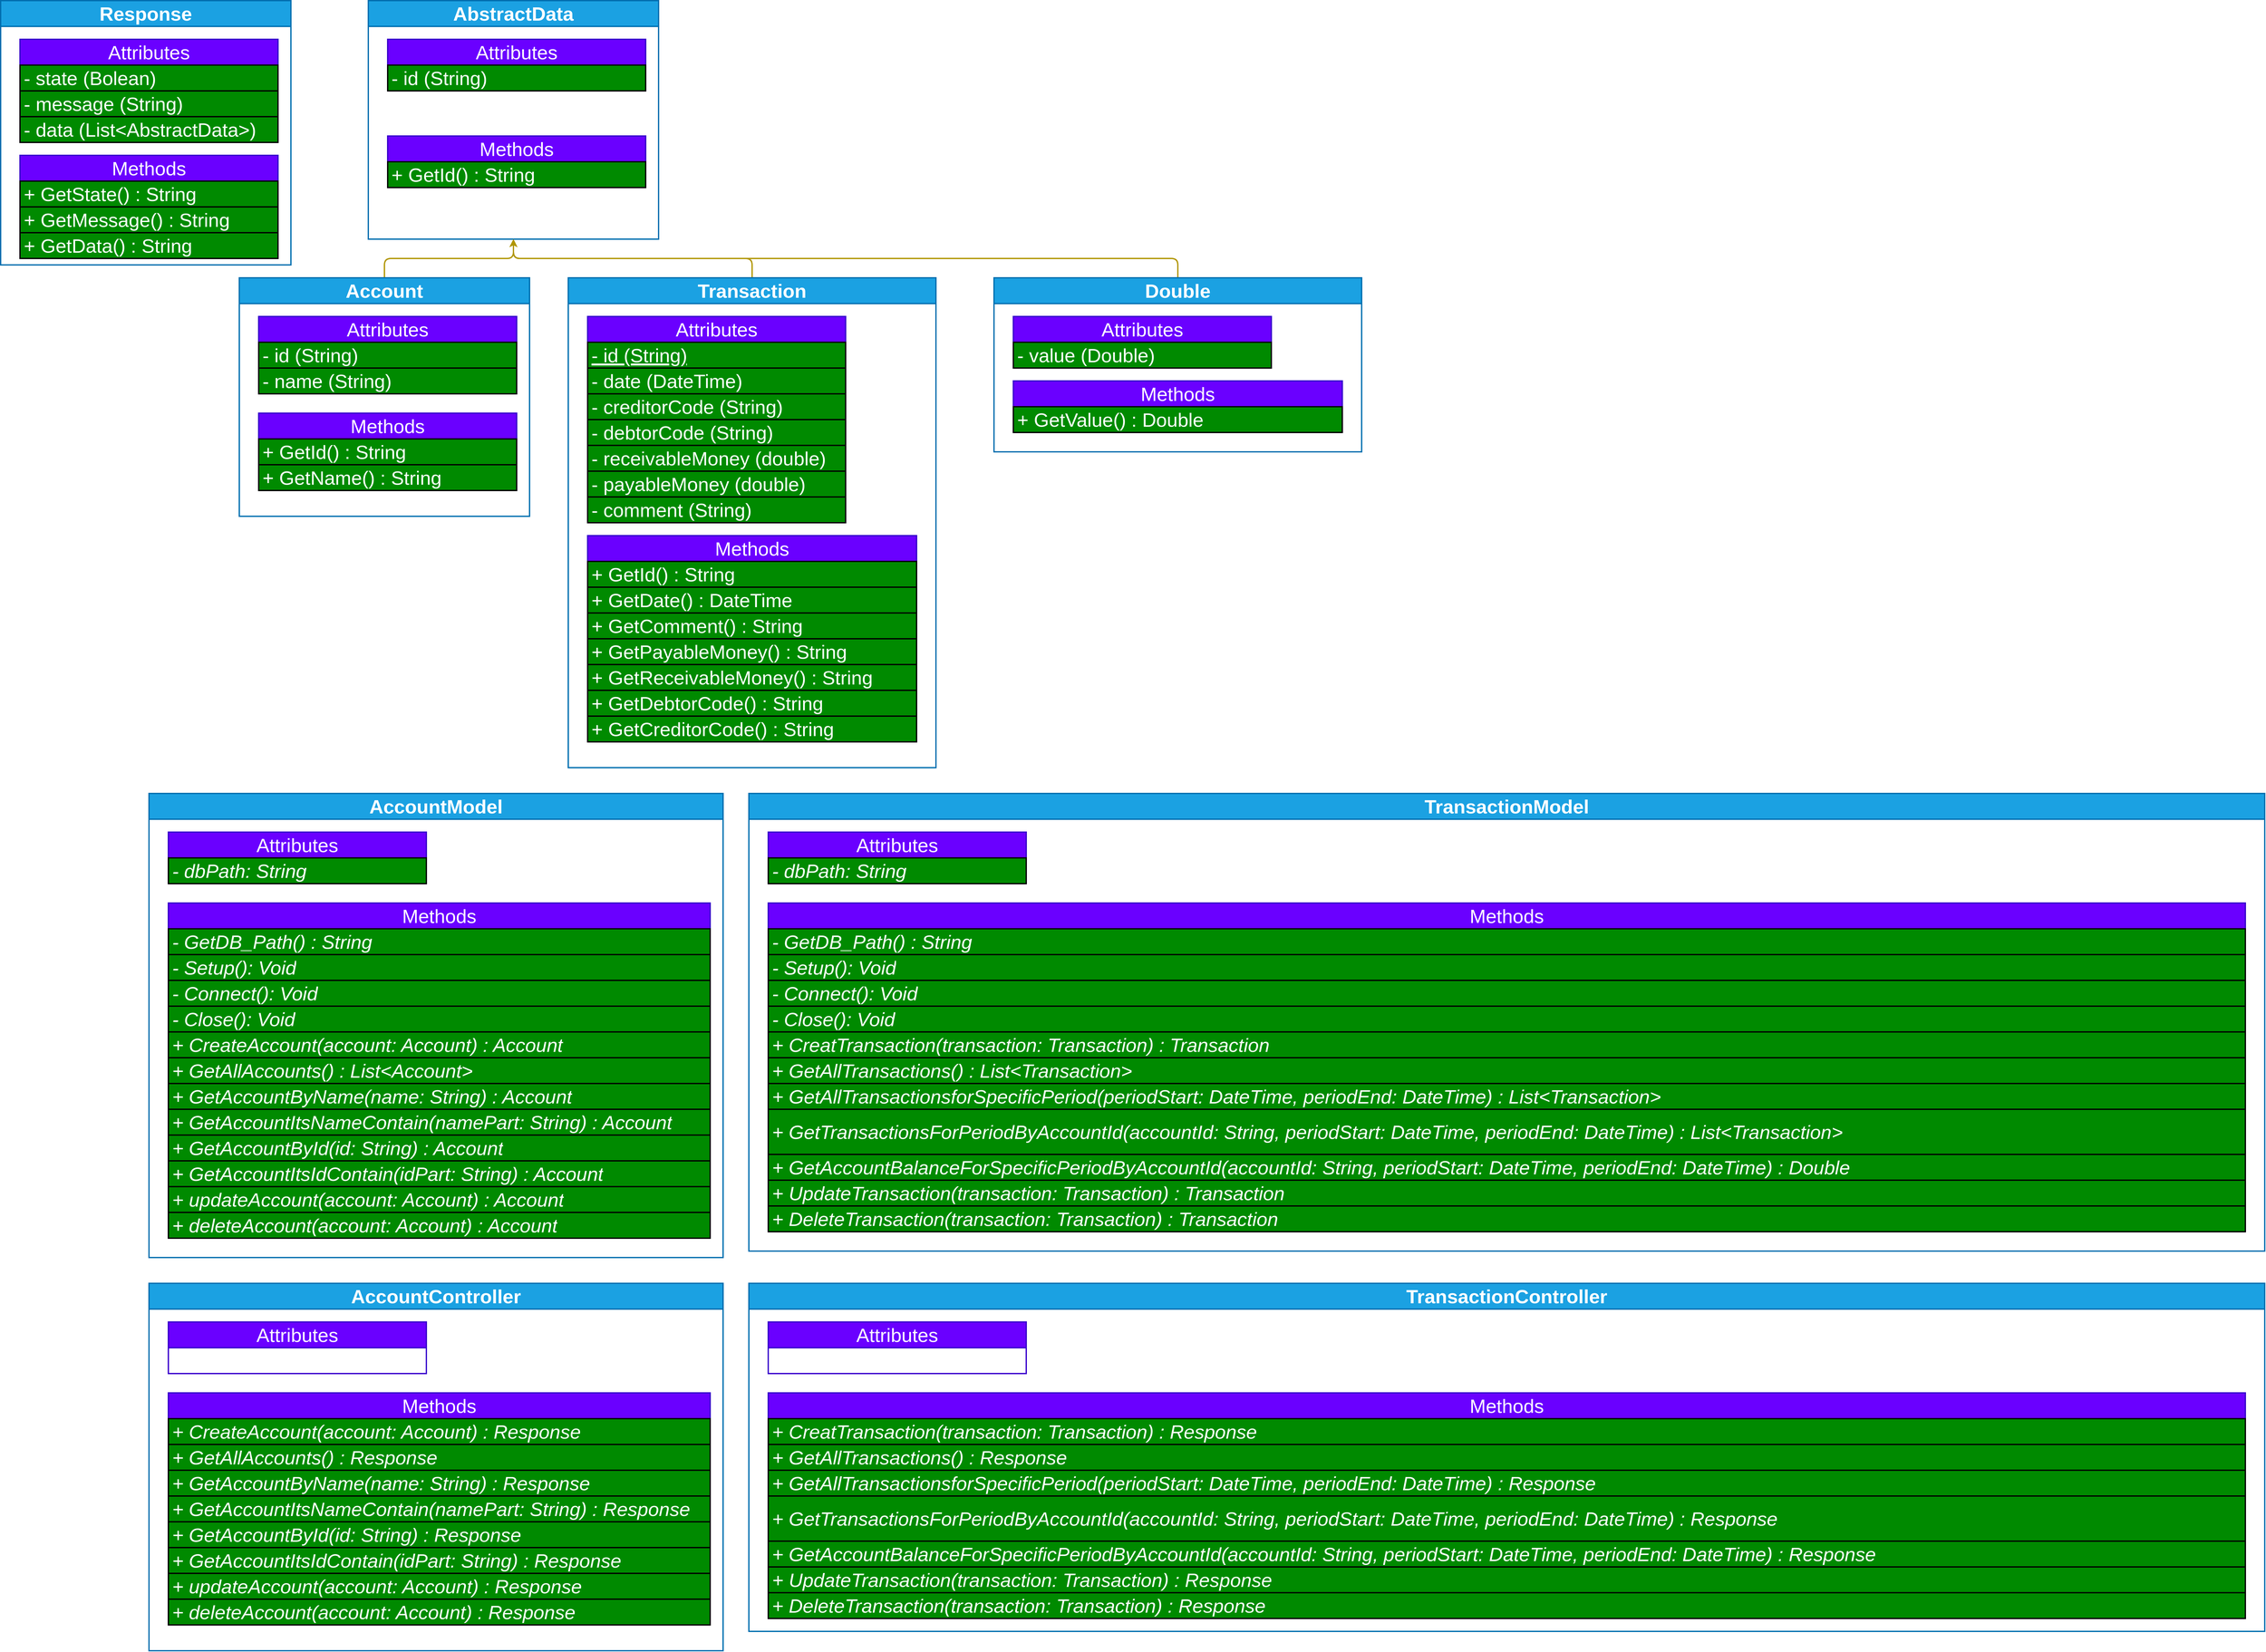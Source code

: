 <mxfile>
    <diagram id="0YPckh_fZ9jL5sSJZ0c2" name="Page-1">
        <mxGraphModel dx="1470" dy="4004" grid="1" gridSize="10" guides="1" tooltips="1" connect="1" arrows="1" fold="1" page="0" pageScale="1" pageWidth="850" pageHeight="1100" background="#ffffff" math="0" shadow="0">
            <root>
                <mxCell id="0"/>
                <mxCell id="1" parent="0"/>
                <mxCell id="267" style="edgeStyle=orthogonalEdgeStyle;html=1;entryX=0.5;entryY=1;entryDx=0;entryDy=0;strokeWidth=2;fillColor=#e3c800;strokeColor=#B09500;" edge="1" parent="1" source="137" target="260">
                    <mxGeometry relative="1" as="geometry"/>
                </mxCell>
                <mxCell id="137" value="Account" style="swimlane;whiteSpace=wrap;html=1;fontSize=30;fillColor=#1ba1e2;fontColor=#ffffff;strokeColor=#006EAF;startSize=40;strokeWidth=2;" parent="1" vertex="1">
                    <mxGeometry x="140" y="-2570" width="450" height="370" as="geometry"/>
                </mxCell>
                <mxCell id="138" value="Attributes" style="swimlane;fontStyle=0;childLayout=stackLayout;horizontal=1;startSize=40;horizontalStack=0;resizeParent=1;resizeParentMax=0;resizeLast=0;collapsible=1;marginBottom=0;whiteSpace=wrap;html=1;fontSize=30;fillColor=#6a00ff;fontColor=#ffffff;strokeColor=#3700CC;strokeWidth=2;" parent="137" vertex="1">
                    <mxGeometry x="30" y="60" width="400" height="120" as="geometry"/>
                </mxCell>
                <mxCell id="139" value="- id (String)" style="text;strokeColor=#000000;fillColor=#008a00;align=left;verticalAlign=middle;spacingLeft=4;spacingRight=4;overflow=hidden;points=[[0,0.5],[1,0.5]];portConstraint=eastwest;rotatable=0;whiteSpace=wrap;html=1;fontSize=30;fontColor=#ffffff;strokeWidth=2;" parent="138" vertex="1">
                    <mxGeometry y="40" width="400" height="40" as="geometry"/>
                </mxCell>
                <mxCell id="140" value="- name (String)" style="text;strokeColor=#000000;fillColor=#008a00;align=left;verticalAlign=middle;spacingLeft=4;spacingRight=4;overflow=hidden;points=[[0,0.5],[1,0.5]];portConstraint=eastwest;rotatable=0;whiteSpace=wrap;html=1;fontSize=30;fontColor=#ffffff;strokeWidth=2;" parent="138" vertex="1">
                    <mxGeometry y="80" width="400" height="40" as="geometry"/>
                </mxCell>
                <mxCell id="164" value="Methods" style="swimlane;fontStyle=0;childLayout=stackLayout;horizontal=1;startSize=40;horizontalStack=0;resizeParent=1;resizeParentMax=0;resizeLast=0;collapsible=1;marginBottom=0;whiteSpace=wrap;html=1;fontSize=30;fillColor=#6a00ff;fontColor=#ffffff;strokeColor=#3700CC;strokeWidth=2;" vertex="1" parent="137">
                    <mxGeometry x="30" y="210" width="400" height="120" as="geometry"/>
                </mxCell>
                <mxCell id="165" value="+ GetId() : String" style="text;strokeColor=#000000;fillColor=#008a00;align=left;verticalAlign=middle;spacingLeft=4;spacingRight=4;overflow=hidden;points=[[0,0.5],[1,0.5]];portConstraint=eastwest;rotatable=0;whiteSpace=wrap;html=1;fontSize=30;fontColor=#ffffff;strokeWidth=2;" vertex="1" parent="164">
                    <mxGeometry y="40" width="400" height="40" as="geometry"/>
                </mxCell>
                <mxCell id="166" value="+ GetName() : String" style="text;strokeColor=#000000;fillColor=#008a00;align=left;verticalAlign=middle;spacingLeft=4;spacingRight=4;overflow=hidden;points=[[0,0.5],[1,0.5]];portConstraint=eastwest;rotatable=0;whiteSpace=wrap;html=1;fontSize=30;fontColor=#ffffff;strokeWidth=2;" vertex="1" parent="164">
                    <mxGeometry y="80" width="400" height="40" as="geometry"/>
                </mxCell>
                <mxCell id="168" value="AccountModel" style="swimlane;whiteSpace=wrap;html=1;fontSize=30;fillColor=#1ba1e2;fontColor=#ffffff;strokeColor=#006EAF;startSize=40;strokeWidth=2;" vertex="1" parent="1">
                    <mxGeometry y="-1770" width="890" height="720" as="geometry"/>
                </mxCell>
                <mxCell id="169" value="Attributes" style="swimlane;fontStyle=0;childLayout=stackLayout;horizontal=1;startSize=40;horizontalStack=0;resizeParent=1;resizeParentMax=0;resizeLast=0;collapsible=1;marginBottom=0;whiteSpace=wrap;html=1;fontSize=30;fillColor=#6a00ff;fontColor=#ffffff;strokeColor=#3700CC;strokeWidth=2;" vertex="1" parent="168">
                    <mxGeometry x="30" y="60" width="400" height="80" as="geometry"/>
                </mxCell>
                <mxCell id="171" value="&lt;i&gt;- dbPath: String&lt;/i&gt;" style="text;strokeColor=#000000;fillColor=#008a00;align=left;verticalAlign=middle;spacingLeft=4;spacingRight=4;overflow=hidden;points=[[0,0.5],[1,0.5]];portConstraint=eastwest;rotatable=0;whiteSpace=wrap;html=1;fontSize=30;fontColor=#ffffff;strokeWidth=2;" vertex="1" parent="169">
                    <mxGeometry y="40" width="400" height="40" as="geometry"/>
                </mxCell>
                <mxCell id="172" value="Methods" style="swimlane;fontStyle=0;childLayout=stackLayout;horizontal=1;startSize=40;horizontalStack=0;resizeParent=1;resizeParentMax=0;resizeLast=0;collapsible=1;marginBottom=0;whiteSpace=wrap;html=1;fontSize=30;fillColor=#6a00ff;fontColor=#ffffff;strokeColor=#3700CC;strokeWidth=2;" vertex="1" parent="168">
                    <mxGeometry x="30" y="170" width="840" height="520" as="geometry"/>
                </mxCell>
                <mxCell id="174" value="&lt;i&gt;- GetDB_Path() : String&lt;/i&gt;" style="text;strokeColor=#000000;fillColor=#008a00;align=left;verticalAlign=middle;spacingLeft=4;spacingRight=4;overflow=hidden;points=[[0,0.5],[1,0.5]];portConstraint=eastwest;rotatable=0;whiteSpace=wrap;html=1;fontSize=30;fontColor=#ffffff;strokeWidth=2;" vertex="1" parent="172">
                    <mxGeometry y="40" width="840" height="40" as="geometry"/>
                </mxCell>
                <mxCell id="173" value="&lt;i&gt;- Setup(): Void&lt;/i&gt;" style="text;strokeColor=#000000;fillColor=#008a00;align=left;verticalAlign=middle;spacingLeft=4;spacingRight=4;overflow=hidden;points=[[0,0.5],[1,0.5]];portConstraint=eastwest;rotatable=0;whiteSpace=wrap;html=1;fontSize=30;fontColor=#ffffff;strokeWidth=2;" vertex="1" parent="172">
                    <mxGeometry y="80" width="840" height="40" as="geometry"/>
                </mxCell>
                <mxCell id="176" value="&lt;i&gt;- Connect(): Void&lt;/i&gt;" style="text;strokeColor=#000000;fillColor=#008a00;align=left;verticalAlign=middle;spacingLeft=4;spacingRight=4;overflow=hidden;points=[[0,0.5],[1,0.5]];portConstraint=eastwest;rotatable=0;whiteSpace=wrap;html=1;fontSize=30;fontColor=#ffffff;strokeWidth=2;" vertex="1" parent="172">
                    <mxGeometry y="120" width="840" height="40" as="geometry"/>
                </mxCell>
                <mxCell id="177" value="&lt;i&gt;- Close(): Void&lt;/i&gt;" style="text;strokeColor=#000000;fillColor=#008a00;align=left;verticalAlign=middle;spacingLeft=4;spacingRight=4;overflow=hidden;points=[[0,0.5],[1,0.5]];portConstraint=eastwest;rotatable=0;whiteSpace=wrap;html=1;fontSize=30;fontColor=#ffffff;strokeWidth=2;" vertex="1" parent="172">
                    <mxGeometry y="160" width="840" height="40" as="geometry"/>
                </mxCell>
                <mxCell id="178" value="&lt;i&gt;+ CreateAccount(account: Account) : Account&lt;/i&gt;" style="text;strokeColor=#000000;fillColor=#008a00;align=left;verticalAlign=middle;spacingLeft=4;spacingRight=4;overflow=hidden;points=[[0,0.5],[1,0.5]];portConstraint=eastwest;rotatable=0;whiteSpace=wrap;html=1;fontSize=30;fontColor=#ffffff;strokeWidth=2;" vertex="1" parent="172">
                    <mxGeometry y="200" width="840" height="40" as="geometry"/>
                </mxCell>
                <mxCell id="215" value="&lt;i&gt;+ GetAllAccounts() : List&amp;lt;Account&amp;gt;&lt;/i&gt;" style="text;strokeColor=#000000;fillColor=#008a00;align=left;verticalAlign=middle;spacingLeft=4;spacingRight=4;overflow=hidden;points=[[0,0.5],[1,0.5]];portConstraint=eastwest;rotatable=0;whiteSpace=wrap;html=1;fontSize=30;fontColor=#ffffff;strokeWidth=2;" vertex="1" parent="172">
                    <mxGeometry y="240" width="840" height="40" as="geometry"/>
                </mxCell>
                <mxCell id="179" value="&lt;i&gt;+ GetAccountByName(name: String) : Account&lt;/i&gt;" style="text;strokeColor=#000000;fillColor=#008a00;align=left;verticalAlign=middle;spacingLeft=4;spacingRight=4;overflow=hidden;points=[[0,0.5],[1,0.5]];portConstraint=eastwest;rotatable=0;whiteSpace=wrap;html=1;fontSize=30;fontColor=#ffffff;strokeWidth=2;" vertex="1" parent="172">
                    <mxGeometry y="280" width="840" height="40" as="geometry"/>
                </mxCell>
                <mxCell id="219" value="&lt;i&gt;+ GetAccountItsNameContain(namePart: String) : Account&lt;/i&gt;" style="text;strokeColor=#000000;fillColor=#008a00;align=left;verticalAlign=middle;spacingLeft=4;spacingRight=4;overflow=hidden;points=[[0,0.5],[1,0.5]];portConstraint=eastwest;rotatable=0;whiteSpace=wrap;html=1;fontSize=30;fontColor=#ffffff;strokeWidth=2;" vertex="1" parent="172">
                    <mxGeometry y="320" width="840" height="40" as="geometry"/>
                </mxCell>
                <mxCell id="180" value="&lt;i&gt;+ GetAccountById(id: String) : Account&lt;/i&gt;" style="text;strokeColor=#000000;fillColor=#008a00;align=left;verticalAlign=middle;spacingLeft=4;spacingRight=4;overflow=hidden;points=[[0,0.5],[1,0.5]];portConstraint=eastwest;rotatable=0;whiteSpace=wrap;html=1;fontSize=30;fontColor=#ffffff;strokeWidth=2;" vertex="1" parent="172">
                    <mxGeometry y="360" width="840" height="40" as="geometry"/>
                </mxCell>
                <mxCell id="218" value="&lt;i&gt;+ GetAccountItsIdContain(idPart: String) : Account&lt;/i&gt;" style="text;strokeColor=#000000;fillColor=#008a00;align=left;verticalAlign=middle;spacingLeft=4;spacingRight=4;overflow=hidden;points=[[0,0.5],[1,0.5]];portConstraint=eastwest;rotatable=0;whiteSpace=wrap;html=1;fontSize=30;fontColor=#ffffff;strokeWidth=2;" vertex="1" parent="172">
                    <mxGeometry y="400" width="840" height="40" as="geometry"/>
                </mxCell>
                <mxCell id="181" value="&lt;i&gt;+ updateAccount(account: Account) : Account&lt;/i&gt;" style="text;strokeColor=#000000;fillColor=#008a00;align=left;verticalAlign=middle;spacingLeft=4;spacingRight=4;overflow=hidden;points=[[0,0.5],[1,0.5]];portConstraint=eastwest;rotatable=0;whiteSpace=wrap;html=1;fontSize=30;fontColor=#ffffff;strokeWidth=2;" vertex="1" parent="172">
                    <mxGeometry y="440" width="840" height="40" as="geometry"/>
                </mxCell>
                <mxCell id="182" value="&lt;i&gt;+ deleteAccount(account: Account) : Account&lt;/i&gt;" style="text;strokeColor=#000000;fillColor=#008a00;align=left;verticalAlign=middle;spacingLeft=4;spacingRight=4;overflow=hidden;points=[[0,0.5],[1,0.5]];portConstraint=eastwest;rotatable=0;whiteSpace=wrap;html=1;fontSize=30;fontColor=#ffffff;strokeWidth=2;" vertex="1" parent="172">
                    <mxGeometry y="480" width="840" height="40" as="geometry"/>
                </mxCell>
                <mxCell id="183" value="TransactionModel" style="swimlane;whiteSpace=wrap;html=1;fontSize=30;fillColor=#1ba1e2;fontColor=#ffffff;strokeColor=#006EAF;startSize=40;strokeWidth=2;" vertex="1" parent="1">
                    <mxGeometry x="930" y="-1770" width="2350" height="710" as="geometry"/>
                </mxCell>
                <mxCell id="184" value="Attributes" style="swimlane;fontStyle=0;childLayout=stackLayout;horizontal=1;startSize=40;horizontalStack=0;resizeParent=1;resizeParentMax=0;resizeLast=0;collapsible=1;marginBottom=0;whiteSpace=wrap;html=1;fontSize=30;fillColor=#6a00ff;fontColor=#ffffff;strokeColor=#3700CC;strokeWidth=2;" vertex="1" parent="183">
                    <mxGeometry x="30" y="60" width="400" height="80" as="geometry"/>
                </mxCell>
                <mxCell id="185" value="&lt;i&gt;- dbPath: String&lt;/i&gt;" style="text;strokeColor=#000000;fillColor=#008a00;align=left;verticalAlign=middle;spacingLeft=4;spacingRight=4;overflow=hidden;points=[[0,0.5],[1,0.5]];portConstraint=eastwest;rotatable=0;whiteSpace=wrap;html=1;fontSize=30;fontColor=#ffffff;strokeWidth=2;" vertex="1" parent="184">
                    <mxGeometry y="40" width="400" height="40" as="geometry"/>
                </mxCell>
                <mxCell id="186" value="Methods" style="swimlane;fontStyle=0;childLayout=stackLayout;horizontal=1;startSize=40;horizontalStack=0;resizeParent=1;resizeParentMax=0;resizeLast=0;collapsible=1;marginBottom=0;whiteSpace=wrap;html=1;fontSize=30;fillColor=#6a00ff;fontColor=#ffffff;strokeColor=#3700CC;strokeWidth=2;" vertex="1" parent="183">
                    <mxGeometry x="30" y="170" width="2290" height="510" as="geometry"/>
                </mxCell>
                <mxCell id="187" value="&lt;i&gt;- GetDB_Path() : String&lt;/i&gt;" style="text;strokeColor=#000000;fillColor=#008a00;align=left;verticalAlign=middle;spacingLeft=4;spacingRight=4;overflow=hidden;points=[[0,0.5],[1,0.5]];portConstraint=eastwest;rotatable=0;whiteSpace=wrap;html=1;fontSize=30;fontColor=#ffffff;strokeWidth=2;" vertex="1" parent="186">
                    <mxGeometry y="40" width="2290" height="40" as="geometry"/>
                </mxCell>
                <mxCell id="188" value="&lt;i&gt;- Setup(): Void&lt;/i&gt;" style="text;strokeColor=#000000;fillColor=#008a00;align=left;verticalAlign=middle;spacingLeft=4;spacingRight=4;overflow=hidden;points=[[0,0.5],[1,0.5]];portConstraint=eastwest;rotatable=0;whiteSpace=wrap;html=1;fontSize=30;fontColor=#ffffff;strokeWidth=2;" vertex="1" parent="186">
                    <mxGeometry y="80" width="2290" height="40" as="geometry"/>
                </mxCell>
                <mxCell id="189" value="&lt;i&gt;- Connect(): Void&lt;/i&gt;" style="text;strokeColor=#000000;fillColor=#008a00;align=left;verticalAlign=middle;spacingLeft=4;spacingRight=4;overflow=hidden;points=[[0,0.5],[1,0.5]];portConstraint=eastwest;rotatable=0;whiteSpace=wrap;html=1;fontSize=30;fontColor=#ffffff;strokeWidth=2;" vertex="1" parent="186">
                    <mxGeometry y="120" width="2290" height="40" as="geometry"/>
                </mxCell>
                <mxCell id="190" value="&lt;i&gt;- Close(): Void&lt;/i&gt;" style="text;strokeColor=#000000;fillColor=#008a00;align=left;verticalAlign=middle;spacingLeft=4;spacingRight=4;overflow=hidden;points=[[0,0.5],[1,0.5]];portConstraint=eastwest;rotatable=0;whiteSpace=wrap;html=1;fontSize=30;fontColor=#ffffff;strokeWidth=2;" vertex="1" parent="186">
                    <mxGeometry y="160" width="2290" height="40" as="geometry"/>
                </mxCell>
                <mxCell id="191" value="&lt;i&gt;+ CreatTransaction(transaction: Transaction) : Transaction&lt;/i&gt;" style="text;strokeColor=#000000;fillColor=#008a00;align=left;verticalAlign=middle;spacingLeft=4;spacingRight=4;overflow=hidden;points=[[0,0.5],[1,0.5]];portConstraint=eastwest;rotatable=0;whiteSpace=wrap;html=1;fontSize=30;fontColor=#ffffff;strokeWidth=2;" vertex="1" parent="186">
                    <mxGeometry y="200" width="2290" height="40" as="geometry"/>
                </mxCell>
                <mxCell id="216" value="&lt;i&gt;+ GetAllTransactions() : List&amp;lt;Transaction&amp;gt;&lt;/i&gt;" style="text;strokeColor=#000000;fillColor=#008a00;align=left;verticalAlign=middle;spacingLeft=4;spacingRight=4;overflow=hidden;points=[[0,0.5],[1,0.5]];portConstraint=eastwest;rotatable=0;whiteSpace=wrap;html=1;fontSize=30;fontColor=#ffffff;strokeWidth=2;" vertex="1" parent="186">
                    <mxGeometry y="240" width="2290" height="40" as="geometry"/>
                </mxCell>
                <mxCell id="217" value="&lt;i&gt;+ GetAllTransactionsforSpecificPeriod(periodStart: DateTime, periodEnd: DateTime) : List&amp;lt;Transaction&amp;gt;&lt;/i&gt;" style="text;strokeColor=#000000;fillColor=#008a00;align=left;verticalAlign=middle;spacingLeft=4;spacingRight=4;overflow=hidden;points=[[0,0.5],[1,0.5]];portConstraint=eastwest;rotatable=0;whiteSpace=wrap;html=1;fontSize=30;fontColor=#ffffff;strokeWidth=2;" vertex="1" parent="186">
                    <mxGeometry y="280" width="2290" height="40" as="geometry"/>
                </mxCell>
                <mxCell id="192" value="&lt;i&gt;+ GetTransactionsForPeriodByAccountId(accountId: String, periodStart: DateTime, periodEnd: DateTime) : List&amp;lt;Transaction&amp;gt;&lt;/i&gt;" style="text;strokeColor=#000000;fillColor=#008a00;align=left;verticalAlign=middle;spacingLeft=4;spacingRight=4;overflow=hidden;points=[[0,0.5],[1,0.5]];portConstraint=eastwest;rotatable=0;whiteSpace=wrap;html=1;fontSize=30;fontColor=#ffffff;strokeWidth=2;" vertex="1" parent="186">
                    <mxGeometry y="320" width="2290" height="70" as="geometry"/>
                </mxCell>
                <mxCell id="193" value="&lt;i&gt;+ GetAccountBalanceForSpecificPeriodByAccountId(accountId: String, periodStart: DateTime, periodEnd: DateTime) : Double&lt;/i&gt;" style="text;strokeColor=#000000;fillColor=#008a00;align=left;verticalAlign=middle;spacingLeft=4;spacingRight=4;overflow=hidden;points=[[0,0.5],[1,0.5]];portConstraint=eastwest;rotatable=0;whiteSpace=wrap;html=1;fontSize=30;fontColor=#ffffff;strokeWidth=2;" vertex="1" parent="186">
                    <mxGeometry y="390" width="2290" height="40" as="geometry"/>
                </mxCell>
                <mxCell id="194" value="&lt;i&gt;+ UpdateTransaction(transaction: Transaction) : Transaction&lt;/i&gt;" style="text;strokeColor=#000000;fillColor=#008a00;align=left;verticalAlign=middle;spacingLeft=4;spacingRight=4;overflow=hidden;points=[[0,0.5],[1,0.5]];portConstraint=eastwest;rotatable=0;whiteSpace=wrap;html=1;fontSize=30;fontColor=#ffffff;strokeWidth=2;" vertex="1" parent="186">
                    <mxGeometry y="430" width="2290" height="40" as="geometry"/>
                </mxCell>
                <mxCell id="195" value="&lt;i&gt;+ DeleteTransaction(transaction: Transaction) : Transaction&lt;/i&gt;" style="text;strokeColor=#000000;fillColor=#008a00;align=left;verticalAlign=middle;spacingLeft=4;spacingRight=4;overflow=hidden;points=[[0,0.5],[1,0.5]];portConstraint=eastwest;rotatable=0;whiteSpace=wrap;html=1;fontSize=30;fontColor=#ffffff;strokeWidth=2;" vertex="1" parent="186">
                    <mxGeometry y="470" width="2290" height="40" as="geometry"/>
                </mxCell>
                <mxCell id="268" style="edgeStyle=orthogonalEdgeStyle;html=1;entryX=0.5;entryY=1;entryDx=0;entryDy=0;strokeWidth=2;fillColor=#e3c800;strokeColor=#B09500;" edge="1" parent="1" source="196" target="260">
                    <mxGeometry relative="1" as="geometry"/>
                </mxCell>
                <mxCell id="196" value="Transaction" style="swimlane;whiteSpace=wrap;html=1;fontSize=30;fillColor=#1ba1e2;fontColor=#ffffff;strokeColor=#006EAF;startSize=40;strokeWidth=2;" vertex="1" parent="1">
                    <mxGeometry x="650" y="-2570" width="570" height="760" as="geometry"/>
                </mxCell>
                <mxCell id="197" value="Attributes" style="swimlane;fontStyle=0;childLayout=stackLayout;horizontal=1;startSize=40;horizontalStack=0;resizeParent=1;resizeParentMax=0;resizeLast=0;collapsible=1;marginBottom=0;whiteSpace=wrap;html=1;fontSize=30;fillColor=#6a00ff;fontColor=#ffffff;strokeColor=#3700CC;strokeWidth=2;" vertex="1" parent="196">
                    <mxGeometry x="30" y="60" width="400" height="320" as="geometry"/>
                </mxCell>
                <mxCell id="203" value="&lt;u&gt;- id (String)&lt;/u&gt;" style="text;strokeColor=#000000;fillColor=#008a00;align=left;verticalAlign=middle;spacingLeft=4;spacingRight=4;overflow=hidden;points=[[0,0.5],[1,0.5]];portConstraint=eastwest;rotatable=0;whiteSpace=wrap;html=1;fontSize=30;fontColor=#ffffff;strokeWidth=2;" vertex="1" parent="197">
                    <mxGeometry y="40" width="400" height="40" as="geometry"/>
                </mxCell>
                <mxCell id="209" value="- date (DateTime)" style="text;strokeColor=#000000;fillColor=#008a00;align=left;verticalAlign=middle;spacingLeft=4;spacingRight=4;overflow=hidden;points=[[0,0.5],[1,0.5]];portConstraint=eastwest;rotatable=0;whiteSpace=wrap;html=1;fontSize=30;fontColor=#ffffff;strokeWidth=2;" vertex="1" parent="197">
                    <mxGeometry y="80" width="400" height="40" as="geometry"/>
                </mxCell>
                <mxCell id="204" value="- creditorCode (String)" style="text;strokeColor=#000000;fillColor=#008a00;align=left;verticalAlign=middle;spacingLeft=4;spacingRight=4;overflow=hidden;points=[[0,0.5],[1,0.5]];portConstraint=eastwest;rotatable=0;whiteSpace=wrap;html=1;fontSize=30;fontColor=#ffffff;strokeWidth=2;" vertex="1" parent="197">
                    <mxGeometry y="120" width="400" height="40" as="geometry"/>
                </mxCell>
                <mxCell id="205" value="- debtorCode (String)" style="text;strokeColor=#000000;fillColor=#008a00;align=left;verticalAlign=middle;spacingLeft=4;spacingRight=4;overflow=hidden;points=[[0,0.5],[1,0.5]];portConstraint=eastwest;rotatable=0;whiteSpace=wrap;html=1;fontSize=30;fontColor=#ffffff;strokeWidth=2;" vertex="1" parent="197">
                    <mxGeometry y="160" width="400" height="40" as="geometry"/>
                </mxCell>
                <mxCell id="206" value="- receivableMoney (double)" style="text;strokeColor=#000000;fillColor=#008a00;align=left;verticalAlign=middle;spacingLeft=4;spacingRight=4;overflow=hidden;points=[[0,0.5],[1,0.5]];portConstraint=eastwest;rotatable=0;whiteSpace=wrap;html=1;fontSize=30;fontColor=#ffffff;strokeWidth=2;" vertex="1" parent="197">
                    <mxGeometry y="200" width="400" height="40" as="geometry"/>
                </mxCell>
                <mxCell id="207" value="- payableMoney (double)" style="text;strokeColor=#000000;fillColor=#008a00;align=left;verticalAlign=middle;spacingLeft=4;spacingRight=4;overflow=hidden;points=[[0,0.5],[1,0.5]];portConstraint=eastwest;rotatable=0;whiteSpace=wrap;html=1;fontSize=30;fontColor=#ffffff;strokeWidth=2;" vertex="1" parent="197">
                    <mxGeometry y="240" width="400" height="40" as="geometry"/>
                </mxCell>
                <mxCell id="208" value="- comment (String)" style="text;strokeColor=#000000;fillColor=#008a00;align=left;verticalAlign=middle;spacingLeft=4;spacingRight=4;overflow=hidden;points=[[0,0.5],[1,0.5]];portConstraint=eastwest;rotatable=0;whiteSpace=wrap;html=1;fontSize=30;fontColor=#ffffff;strokeWidth=2;" vertex="1" parent="197">
                    <mxGeometry y="280" width="400" height="40" as="geometry"/>
                </mxCell>
                <mxCell id="200" value="Methods" style="swimlane;fontStyle=0;childLayout=stackLayout;horizontal=1;startSize=40;horizontalStack=0;resizeParent=1;resizeParentMax=0;resizeLast=0;collapsible=1;marginBottom=0;whiteSpace=wrap;html=1;fontSize=30;fillColor=#6a00ff;fontColor=#ffffff;strokeColor=#3700CC;strokeWidth=2;" vertex="1" parent="196">
                    <mxGeometry x="30" y="400" width="510" height="320" as="geometry"/>
                </mxCell>
                <mxCell id="201" value="+ GetId() : String" style="text;strokeColor=#000000;fillColor=#008a00;align=left;verticalAlign=middle;spacingLeft=4;spacingRight=4;overflow=hidden;points=[[0,0.5],[1,0.5]];portConstraint=eastwest;rotatable=0;whiteSpace=wrap;html=1;fontSize=30;fontColor=#ffffff;strokeWidth=2;" vertex="1" parent="200">
                    <mxGeometry y="40" width="510" height="40" as="geometry"/>
                </mxCell>
                <mxCell id="202" value="+ GetDate() : DateTime" style="text;strokeColor=#000000;fillColor=#008a00;align=left;verticalAlign=middle;spacingLeft=4;spacingRight=4;overflow=hidden;points=[[0,0.5],[1,0.5]];portConstraint=eastwest;rotatable=0;whiteSpace=wrap;html=1;fontSize=30;fontColor=#ffffff;strokeWidth=2;" vertex="1" parent="200">
                    <mxGeometry y="80" width="510" height="40" as="geometry"/>
                </mxCell>
                <mxCell id="210" value="+ GetComment() : String" style="text;strokeColor=#000000;fillColor=#008a00;align=left;verticalAlign=middle;spacingLeft=4;spacingRight=4;overflow=hidden;points=[[0,0.5],[1,0.5]];portConstraint=eastwest;rotatable=0;whiteSpace=wrap;html=1;fontSize=30;fontColor=#ffffff;strokeWidth=2;" vertex="1" parent="200">
                    <mxGeometry y="120" width="510" height="40" as="geometry"/>
                </mxCell>
                <mxCell id="211" value="+ GetPayableMoney() : String" style="text;strokeColor=#000000;fillColor=#008a00;align=left;verticalAlign=middle;spacingLeft=4;spacingRight=4;overflow=hidden;points=[[0,0.5],[1,0.5]];portConstraint=eastwest;rotatable=0;whiteSpace=wrap;html=1;fontSize=30;fontColor=#ffffff;strokeWidth=2;" vertex="1" parent="200">
                    <mxGeometry y="160" width="510" height="40" as="geometry"/>
                </mxCell>
                <mxCell id="213" value="+ GetReceivableMoney() : String" style="text;strokeColor=#000000;fillColor=#008a00;align=left;verticalAlign=middle;spacingLeft=4;spacingRight=4;overflow=hidden;points=[[0,0.5],[1,0.5]];portConstraint=eastwest;rotatable=0;whiteSpace=wrap;html=1;fontSize=30;fontColor=#ffffff;strokeWidth=2;" vertex="1" parent="200">
                    <mxGeometry y="200" width="510" height="40" as="geometry"/>
                </mxCell>
                <mxCell id="214" value="+ GetDebtorCode() : String" style="text;strokeColor=#000000;fillColor=#008a00;align=left;verticalAlign=middle;spacingLeft=4;spacingRight=4;overflow=hidden;points=[[0,0.5],[1,0.5]];portConstraint=eastwest;rotatable=0;whiteSpace=wrap;html=1;fontSize=30;fontColor=#ffffff;strokeWidth=2;" vertex="1" parent="200">
                    <mxGeometry y="240" width="510" height="40" as="geometry"/>
                </mxCell>
                <mxCell id="212" value="+ GetCreditorCode() : String" style="text;strokeColor=#000000;fillColor=#008a00;align=left;verticalAlign=middle;spacingLeft=4;spacingRight=4;overflow=hidden;points=[[0,0.5],[1,0.5]];portConstraint=eastwest;rotatable=0;whiteSpace=wrap;html=1;fontSize=30;fontColor=#ffffff;strokeWidth=2;" vertex="1" parent="200">
                    <mxGeometry y="280" width="510" height="40" as="geometry"/>
                </mxCell>
                <mxCell id="220" value="AccountController" style="swimlane;whiteSpace=wrap;html=1;fontSize=30;fillColor=#1ba1e2;fontColor=#ffffff;strokeColor=#006EAF;startSize=40;strokeWidth=2;" vertex="1" parent="1">
                    <mxGeometry y="-1010" width="890" height="570" as="geometry"/>
                </mxCell>
                <mxCell id="221" value="Attributes" style="swimlane;fontStyle=0;childLayout=stackLayout;horizontal=1;startSize=40;horizontalStack=0;resizeParent=1;resizeParentMax=0;resizeLast=0;collapsible=1;marginBottom=0;whiteSpace=wrap;html=1;fontSize=30;fillColor=#6a00ff;fontColor=#ffffff;strokeColor=#3700CC;strokeWidth=2;" vertex="1" parent="220">
                    <mxGeometry x="30" y="60" width="400" height="80" as="geometry"/>
                </mxCell>
                <mxCell id="223" value="Methods" style="swimlane;fontStyle=0;childLayout=stackLayout;horizontal=1;startSize=40;horizontalStack=0;resizeParent=1;resizeParentMax=0;resizeLast=0;collapsible=1;marginBottom=0;whiteSpace=wrap;html=1;fontSize=30;fillColor=#6a00ff;fontColor=#ffffff;strokeColor=#3700CC;strokeWidth=2;" vertex="1" parent="220">
                    <mxGeometry x="30" y="170" width="840" height="360" as="geometry"/>
                </mxCell>
                <mxCell id="228" value="&lt;i&gt;+ CreateAccount(account: Account) : Response&lt;/i&gt;" style="text;strokeColor=#000000;fillColor=#008a00;align=left;verticalAlign=middle;spacingLeft=4;spacingRight=4;overflow=hidden;points=[[0,0.5],[1,0.5]];portConstraint=eastwest;rotatable=0;whiteSpace=wrap;html=1;fontSize=30;fontColor=#ffffff;strokeWidth=2;" vertex="1" parent="223">
                    <mxGeometry y="40" width="840" height="40" as="geometry"/>
                </mxCell>
                <mxCell id="229" value="&lt;i&gt;+ GetAllAccounts() : Response&lt;/i&gt;" style="text;strokeColor=#000000;fillColor=#008a00;align=left;verticalAlign=middle;spacingLeft=4;spacingRight=4;overflow=hidden;points=[[0,0.5],[1,0.5]];portConstraint=eastwest;rotatable=0;whiteSpace=wrap;html=1;fontSize=30;fontColor=#ffffff;strokeWidth=2;" vertex="1" parent="223">
                    <mxGeometry y="80" width="840" height="40" as="geometry"/>
                </mxCell>
                <mxCell id="230" value="&lt;i&gt;+ GetAccountByName(name: String) : Response&lt;/i&gt;" style="text;strokeColor=#000000;fillColor=#008a00;align=left;verticalAlign=middle;spacingLeft=4;spacingRight=4;overflow=hidden;points=[[0,0.5],[1,0.5]];portConstraint=eastwest;rotatable=0;whiteSpace=wrap;html=1;fontSize=30;fontColor=#ffffff;strokeWidth=2;" vertex="1" parent="223">
                    <mxGeometry y="120" width="840" height="40" as="geometry"/>
                </mxCell>
                <mxCell id="231" value="&lt;i&gt;+ GetAccountItsNameContain(namePart: String) :&amp;nbsp;&lt;/i&gt;&lt;i&gt;Response&lt;/i&gt;" style="text;strokeColor=#000000;fillColor=#008a00;align=left;verticalAlign=middle;spacingLeft=4;spacingRight=4;overflow=hidden;points=[[0,0.5],[1,0.5]];portConstraint=eastwest;rotatable=0;whiteSpace=wrap;html=1;fontSize=30;fontColor=#ffffff;strokeWidth=2;" vertex="1" parent="223">
                    <mxGeometry y="160" width="840" height="40" as="geometry"/>
                </mxCell>
                <mxCell id="232" value="&lt;i&gt;+ GetAccountById(id: String) :&amp;nbsp;&lt;/i&gt;&lt;i&gt;Response&lt;/i&gt;" style="text;strokeColor=#000000;fillColor=#008a00;align=left;verticalAlign=middle;spacingLeft=4;spacingRight=4;overflow=hidden;points=[[0,0.5],[1,0.5]];portConstraint=eastwest;rotatable=0;whiteSpace=wrap;html=1;fontSize=30;fontColor=#ffffff;strokeWidth=2;" vertex="1" parent="223">
                    <mxGeometry y="200" width="840" height="40" as="geometry"/>
                </mxCell>
                <mxCell id="233" value="&lt;i&gt;+ GetAccountItsIdContain(idPart: String) :&amp;nbsp;&lt;/i&gt;&lt;i&gt;Response&lt;/i&gt;" style="text;strokeColor=#000000;fillColor=#008a00;align=left;verticalAlign=middle;spacingLeft=4;spacingRight=4;overflow=hidden;points=[[0,0.5],[1,0.5]];portConstraint=eastwest;rotatable=0;whiteSpace=wrap;html=1;fontSize=30;fontColor=#ffffff;strokeWidth=2;" vertex="1" parent="223">
                    <mxGeometry y="240" width="840" height="40" as="geometry"/>
                </mxCell>
                <mxCell id="234" value="&lt;i&gt;+ updateAccount(account: Account) :&amp;nbsp;&lt;/i&gt;&lt;i&gt;Response&lt;/i&gt;" style="text;strokeColor=#000000;fillColor=#008a00;align=left;verticalAlign=middle;spacingLeft=4;spacingRight=4;overflow=hidden;points=[[0,0.5],[1,0.5]];portConstraint=eastwest;rotatable=0;whiteSpace=wrap;html=1;fontSize=30;fontColor=#ffffff;strokeWidth=2;" vertex="1" parent="223">
                    <mxGeometry y="280" width="840" height="40" as="geometry"/>
                </mxCell>
                <mxCell id="235" value="&lt;i&gt;+ deleteAccount(account: Account) :&amp;nbsp;&lt;/i&gt;&lt;i&gt;Response&lt;/i&gt;" style="text;strokeColor=#000000;fillColor=#008a00;align=left;verticalAlign=middle;spacingLeft=4;spacingRight=4;overflow=hidden;points=[[0,0.5],[1,0.5]];portConstraint=eastwest;rotatable=0;whiteSpace=wrap;html=1;fontSize=30;fontColor=#ffffff;strokeWidth=2;" vertex="1" parent="223">
                    <mxGeometry y="320" width="840" height="40" as="geometry"/>
                </mxCell>
                <mxCell id="236" value="TransactionController" style="swimlane;whiteSpace=wrap;html=1;fontSize=30;fillColor=#1ba1e2;fontColor=#ffffff;strokeColor=#006EAF;startSize=40;strokeWidth=2;" vertex="1" parent="1">
                    <mxGeometry x="930" y="-1010" width="2350" height="540" as="geometry"/>
                </mxCell>
                <mxCell id="237" value="Attributes" style="swimlane;fontStyle=0;childLayout=stackLayout;horizontal=1;startSize=40;horizontalStack=0;resizeParent=1;resizeParentMax=0;resizeLast=0;collapsible=1;marginBottom=0;whiteSpace=wrap;html=1;fontSize=30;fillColor=#6a00ff;fontColor=#ffffff;strokeColor=#3700CC;strokeWidth=2;" vertex="1" parent="236">
                    <mxGeometry x="30" y="60" width="400" height="80" as="geometry"/>
                </mxCell>
                <mxCell id="239" value="Methods" style="swimlane;fontStyle=0;childLayout=stackLayout;horizontal=1;startSize=40;horizontalStack=0;resizeParent=1;resizeParentMax=0;resizeLast=0;collapsible=1;marginBottom=0;whiteSpace=wrap;html=1;fontSize=30;fillColor=#6a00ff;fontColor=#ffffff;strokeColor=#3700CC;strokeWidth=2;" vertex="1" parent="236">
                    <mxGeometry x="30" y="170" width="2290" height="350" as="geometry"/>
                </mxCell>
                <mxCell id="244" value="&lt;i&gt;+ CreatTransaction(transaction: Transaction) :&amp;nbsp;&lt;/i&gt;&lt;i&gt;Response&lt;/i&gt;" style="text;strokeColor=#000000;fillColor=#008a00;align=left;verticalAlign=middle;spacingLeft=4;spacingRight=4;overflow=hidden;points=[[0,0.5],[1,0.5]];portConstraint=eastwest;rotatable=0;whiteSpace=wrap;html=1;fontSize=30;fontColor=#ffffff;strokeWidth=2;" vertex="1" parent="239">
                    <mxGeometry y="40" width="2290" height="40" as="geometry"/>
                </mxCell>
                <mxCell id="245" value="&lt;i&gt;+ GetAllTransactions() :&amp;nbsp;&lt;/i&gt;&lt;i&gt;Response&lt;/i&gt;" style="text;strokeColor=#000000;fillColor=#008a00;align=left;verticalAlign=middle;spacingLeft=4;spacingRight=4;overflow=hidden;points=[[0,0.5],[1,0.5]];portConstraint=eastwest;rotatable=0;whiteSpace=wrap;html=1;fontSize=30;fontColor=#ffffff;strokeWidth=2;" vertex="1" parent="239">
                    <mxGeometry y="80" width="2290" height="40" as="geometry"/>
                </mxCell>
                <mxCell id="246" value="&lt;i&gt;+ GetAllTransactionsforSpecificPeriod(periodStart: DateTime, periodEnd: DateTime) :&amp;nbsp;&lt;/i&gt;&lt;i&gt;Response&lt;/i&gt;" style="text;strokeColor=#000000;fillColor=#008a00;align=left;verticalAlign=middle;spacingLeft=4;spacingRight=4;overflow=hidden;points=[[0,0.5],[1,0.5]];portConstraint=eastwest;rotatable=0;whiteSpace=wrap;html=1;fontSize=30;fontColor=#ffffff;strokeWidth=2;" vertex="1" parent="239">
                    <mxGeometry y="120" width="2290" height="40" as="geometry"/>
                </mxCell>
                <mxCell id="247" value="&lt;i&gt;+ GetTransactionsForPeriodByAccountId(accountId: String, periodStart: DateTime, periodEnd: DateTime) :&amp;nbsp;&lt;/i&gt;&lt;i&gt;Response&lt;/i&gt;" style="text;strokeColor=#000000;fillColor=#008a00;align=left;verticalAlign=middle;spacingLeft=4;spacingRight=4;overflow=hidden;points=[[0,0.5],[1,0.5]];portConstraint=eastwest;rotatable=0;whiteSpace=wrap;html=1;fontSize=30;fontColor=#ffffff;strokeWidth=2;" vertex="1" parent="239">
                    <mxGeometry y="160" width="2290" height="70" as="geometry"/>
                </mxCell>
                <mxCell id="248" value="&lt;i&gt;+ GetAccountBalanceForSpecificPeriodByAccountId(accountId: String, periodStart: DateTime, periodEnd: DateTime) :&amp;nbsp;&lt;/i&gt;&lt;i&gt;Response&lt;/i&gt;" style="text;strokeColor=#000000;fillColor=#008a00;align=left;verticalAlign=middle;spacingLeft=4;spacingRight=4;overflow=hidden;points=[[0,0.5],[1,0.5]];portConstraint=eastwest;rotatable=0;whiteSpace=wrap;html=1;fontSize=30;fontColor=#ffffff;strokeWidth=2;" vertex="1" parent="239">
                    <mxGeometry y="230" width="2290" height="40" as="geometry"/>
                </mxCell>
                <mxCell id="249" value="&lt;i&gt;+ UpdateTransaction(transaction: Transaction) :&amp;nbsp;&lt;/i&gt;&lt;i&gt;Response&lt;/i&gt;" style="text;strokeColor=#000000;fillColor=#008a00;align=left;verticalAlign=middle;spacingLeft=4;spacingRight=4;overflow=hidden;points=[[0,0.5],[1,0.5]];portConstraint=eastwest;rotatable=0;whiteSpace=wrap;html=1;fontSize=30;fontColor=#ffffff;strokeWidth=2;" vertex="1" parent="239">
                    <mxGeometry y="270" width="2290" height="40" as="geometry"/>
                </mxCell>
                <mxCell id="250" value="&lt;i&gt;+ DeleteTransaction(transaction: Transaction) :&amp;nbsp;&lt;/i&gt;&lt;i&gt;Response&lt;/i&gt;" style="text;strokeColor=#000000;fillColor=#008a00;align=left;verticalAlign=middle;spacingLeft=4;spacingRight=4;overflow=hidden;points=[[0,0.5],[1,0.5]];portConstraint=eastwest;rotatable=0;whiteSpace=wrap;html=1;fontSize=30;fontColor=#ffffff;strokeWidth=2;" vertex="1" parent="239">
                    <mxGeometry y="310" width="2290" height="40" as="geometry"/>
                </mxCell>
                <mxCell id="251" value="Response" style="swimlane;whiteSpace=wrap;html=1;fontSize=30;fillColor=#1ba1e2;fontColor=#ffffff;strokeColor=#006EAF;startSize=40;strokeWidth=2;" vertex="1" parent="1">
                    <mxGeometry x="-230" y="-3000" width="450" height="410" as="geometry"/>
                </mxCell>
                <mxCell id="252" value="Attributes" style="swimlane;fontStyle=0;childLayout=stackLayout;horizontal=1;startSize=40;horizontalStack=0;resizeParent=1;resizeParentMax=0;resizeLast=0;collapsible=1;marginBottom=0;whiteSpace=wrap;html=1;fontSize=30;fillColor=#6a00ff;fontColor=#ffffff;strokeColor=#3700CC;strokeWidth=2;" vertex="1" parent="251">
                    <mxGeometry x="30" y="60" width="400" height="160" as="geometry"/>
                </mxCell>
                <mxCell id="253" value="- state (Bolean)" style="text;strokeColor=#000000;fillColor=#008a00;align=left;verticalAlign=middle;spacingLeft=4;spacingRight=4;overflow=hidden;points=[[0,0.5],[1,0.5]];portConstraint=eastwest;rotatable=0;whiteSpace=wrap;html=1;fontSize=30;fontColor=#ffffff;strokeWidth=2;" vertex="1" parent="252">
                    <mxGeometry y="40" width="400" height="40" as="geometry"/>
                </mxCell>
                <mxCell id="254" value="- message (String)" style="text;strokeColor=#000000;fillColor=#008a00;align=left;verticalAlign=middle;spacingLeft=4;spacingRight=4;overflow=hidden;points=[[0,0.5],[1,0.5]];portConstraint=eastwest;rotatable=0;whiteSpace=wrap;html=1;fontSize=30;fontColor=#ffffff;strokeWidth=2;" vertex="1" parent="252">
                    <mxGeometry y="80" width="400" height="40" as="geometry"/>
                </mxCell>
                <mxCell id="258" value="- data (List&amp;lt;AbstractData&amp;gt;)" style="text;strokeColor=#000000;fillColor=#008a00;align=left;verticalAlign=middle;spacingLeft=4;spacingRight=4;overflow=hidden;points=[[0,0.5],[1,0.5]];portConstraint=eastwest;rotatable=0;whiteSpace=wrap;html=1;fontSize=30;fontColor=#ffffff;strokeWidth=2;" vertex="1" parent="252">
                    <mxGeometry y="120" width="400" height="40" as="geometry"/>
                </mxCell>
                <mxCell id="255" value="Methods" style="swimlane;fontStyle=0;childLayout=stackLayout;horizontal=1;startSize=40;horizontalStack=0;resizeParent=1;resizeParentMax=0;resizeLast=0;collapsible=1;marginBottom=0;whiteSpace=wrap;html=1;fontSize=30;fillColor=#6a00ff;fontColor=#ffffff;strokeColor=#3700CC;strokeWidth=2;" vertex="1" parent="251">
                    <mxGeometry x="30" y="240" width="400" height="160" as="geometry"/>
                </mxCell>
                <mxCell id="256" value="+ GetState() : String" style="text;strokeColor=#000000;fillColor=#008a00;align=left;verticalAlign=middle;spacingLeft=4;spacingRight=4;overflow=hidden;points=[[0,0.5],[1,0.5]];portConstraint=eastwest;rotatable=0;whiteSpace=wrap;html=1;fontSize=30;fontColor=#ffffff;strokeWidth=2;" vertex="1" parent="255">
                    <mxGeometry y="40" width="400" height="40" as="geometry"/>
                </mxCell>
                <mxCell id="257" value="+ GetMessage() : String" style="text;strokeColor=#000000;fillColor=#008a00;align=left;verticalAlign=middle;spacingLeft=4;spacingRight=4;overflow=hidden;points=[[0,0.5],[1,0.5]];portConstraint=eastwest;rotatable=0;whiteSpace=wrap;html=1;fontSize=30;fontColor=#ffffff;strokeWidth=2;" vertex="1" parent="255">
                    <mxGeometry y="80" width="400" height="40" as="geometry"/>
                </mxCell>
                <mxCell id="259" value="+ GetData() : String" style="text;strokeColor=#000000;fillColor=#008a00;align=left;verticalAlign=middle;spacingLeft=4;spacingRight=4;overflow=hidden;points=[[0,0.5],[1,0.5]];portConstraint=eastwest;rotatable=0;whiteSpace=wrap;html=1;fontSize=30;fontColor=#ffffff;strokeWidth=2;" vertex="1" parent="255">
                    <mxGeometry y="120" width="400" height="40" as="geometry"/>
                </mxCell>
                <mxCell id="260" value="AbstractData" style="swimlane;whiteSpace=wrap;html=1;fontSize=30;fillColor=#1ba1e2;fontColor=#ffffff;strokeColor=#006EAF;startSize=40;strokeWidth=2;" vertex="1" parent="1">
                    <mxGeometry x="340" y="-3000" width="450" height="370" as="geometry"/>
                </mxCell>
                <mxCell id="261" value="Attributes" style="swimlane;fontStyle=0;childLayout=stackLayout;horizontal=1;startSize=40;horizontalStack=0;resizeParent=1;resizeParentMax=0;resizeLast=0;collapsible=1;marginBottom=0;whiteSpace=wrap;html=1;fontSize=30;fillColor=#6a00ff;fontColor=#ffffff;strokeColor=#3700CC;strokeWidth=2;" vertex="1" parent="260">
                    <mxGeometry x="30" y="60" width="400" height="80" as="geometry"/>
                </mxCell>
                <mxCell id="262" value="- id (String)" style="text;strokeColor=#000000;fillColor=#008a00;align=left;verticalAlign=middle;spacingLeft=4;spacingRight=4;overflow=hidden;points=[[0,0.5],[1,0.5]];portConstraint=eastwest;rotatable=0;whiteSpace=wrap;html=1;fontSize=30;fontColor=#ffffff;strokeWidth=2;" vertex="1" parent="261">
                    <mxGeometry y="40" width="400" height="40" as="geometry"/>
                </mxCell>
                <mxCell id="264" value="Methods" style="swimlane;fontStyle=0;childLayout=stackLayout;horizontal=1;startSize=40;horizontalStack=0;resizeParent=1;resizeParentMax=0;resizeLast=0;collapsible=1;marginBottom=0;whiteSpace=wrap;html=1;fontSize=30;fillColor=#6a00ff;fontColor=#ffffff;strokeColor=#3700CC;strokeWidth=2;" vertex="1" parent="260">
                    <mxGeometry x="30" y="210" width="400" height="80" as="geometry"/>
                </mxCell>
                <mxCell id="265" value="+ GetId() : String" style="text;strokeColor=#000000;fillColor=#008a00;align=left;verticalAlign=middle;spacingLeft=4;spacingRight=4;overflow=hidden;points=[[0,0.5],[1,0.5]];portConstraint=eastwest;rotatable=0;whiteSpace=wrap;html=1;fontSize=30;fontColor=#ffffff;strokeWidth=2;" vertex="1" parent="264">
                    <mxGeometry y="40" width="400" height="40" as="geometry"/>
                </mxCell>
                <mxCell id="286" style="edgeStyle=orthogonalEdgeStyle;html=1;entryX=0.5;entryY=1;entryDx=0;entryDy=0;strokeWidth=2;fillColor=#e3c800;strokeColor=#B09500;" edge="1" parent="1" source="269" target="260">
                    <mxGeometry relative="1" as="geometry">
                        <Array as="points">
                            <mxPoint x="1595" y="-2600"/>
                            <mxPoint x="565" y="-2600"/>
                        </Array>
                    </mxGeometry>
                </mxCell>
                <mxCell id="269" value="Double" style="swimlane;whiteSpace=wrap;html=1;fontSize=30;fillColor=#1ba1e2;fontColor=#ffffff;strokeColor=#006EAF;startSize=40;strokeWidth=2;" vertex="1" parent="1">
                    <mxGeometry x="1310" y="-2570" width="570" height="270" as="geometry"/>
                </mxCell>
                <mxCell id="270" value="Attributes" style="swimlane;fontStyle=0;childLayout=stackLayout;horizontal=1;startSize=40;horizontalStack=0;resizeParent=1;resizeParentMax=0;resizeLast=0;collapsible=1;marginBottom=0;whiteSpace=wrap;html=1;fontSize=30;fillColor=#6a00ff;fontColor=#ffffff;strokeColor=#3700CC;strokeWidth=2;" vertex="1" parent="269">
                    <mxGeometry x="30" y="60" width="400" height="80" as="geometry"/>
                </mxCell>
                <mxCell id="271" value="- value (Double)" style="text;strokeColor=#000000;fillColor=#008a00;align=left;verticalAlign=middle;spacingLeft=4;spacingRight=4;overflow=hidden;points=[[0,0.5],[1,0.5]];portConstraint=eastwest;rotatable=0;whiteSpace=wrap;html=1;fontSize=30;fontColor=#ffffff;strokeWidth=2;" vertex="1" parent="270">
                    <mxGeometry y="40" width="400" height="40" as="geometry"/>
                </mxCell>
                <mxCell id="278" value="Methods" style="swimlane;fontStyle=0;childLayout=stackLayout;horizontal=1;startSize=40;horizontalStack=0;resizeParent=1;resizeParentMax=0;resizeLast=0;collapsible=1;marginBottom=0;whiteSpace=wrap;html=1;fontSize=30;fillColor=#6a00ff;fontColor=#ffffff;strokeColor=#3700CC;strokeWidth=2;" vertex="1" parent="269">
                    <mxGeometry x="30" y="160" width="510" height="80" as="geometry"/>
                </mxCell>
                <mxCell id="279" value="+ GetValue() : Double" style="text;strokeColor=#000000;fillColor=#008a00;align=left;verticalAlign=middle;spacingLeft=4;spacingRight=4;overflow=hidden;points=[[0,0.5],[1,0.5]];portConstraint=eastwest;rotatable=0;whiteSpace=wrap;html=1;fontSize=30;fontColor=#ffffff;strokeWidth=2;" vertex="1" parent="278">
                    <mxGeometry y="40" width="510" height="40" as="geometry"/>
                </mxCell>
            </root>
        </mxGraphModel>
    </diagram>
</mxfile>